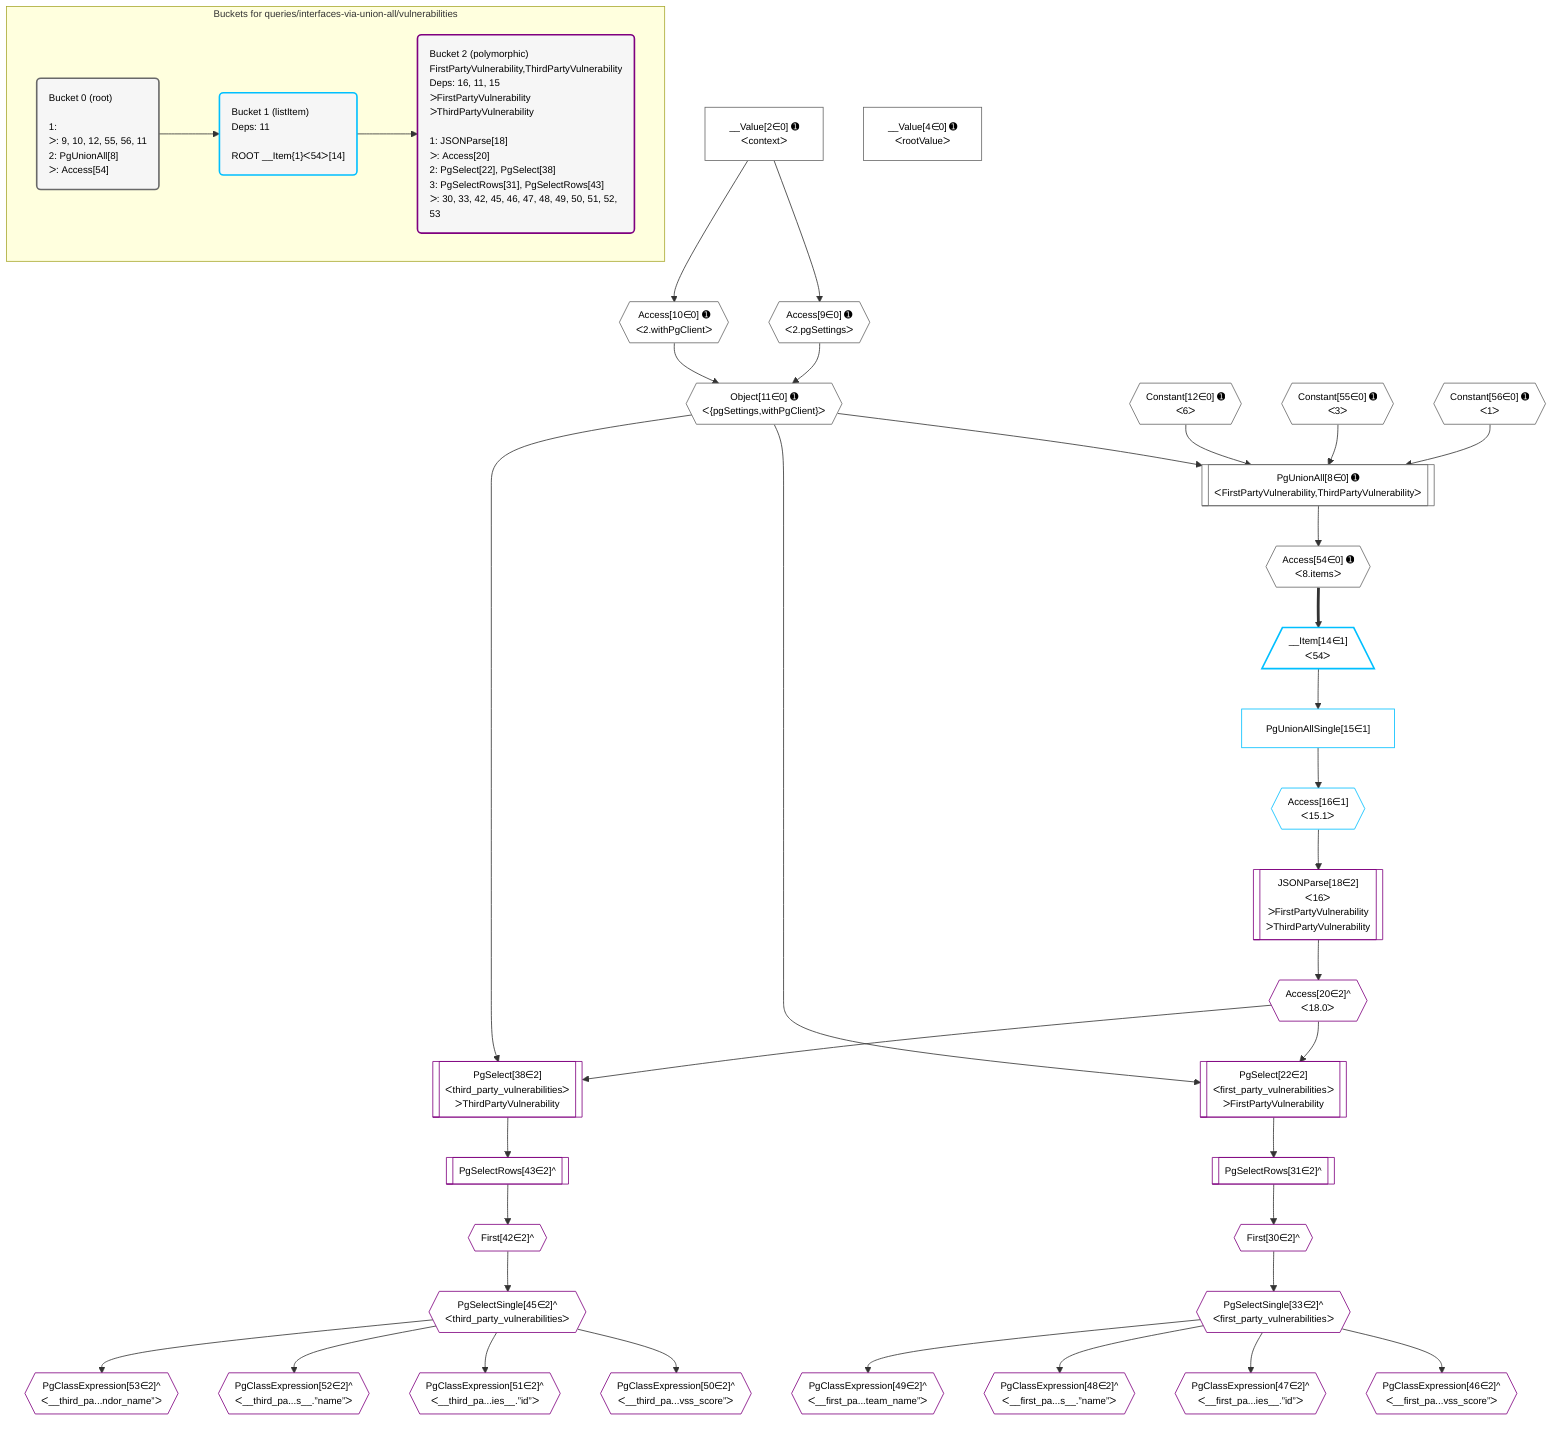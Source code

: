 %%{init: {'themeVariables': { 'fontSize': '12px'}}}%%
graph TD
    classDef path fill:#eee,stroke:#000,color:#000
    classDef plan fill:#fff,stroke-width:1px,color:#000
    classDef itemplan fill:#fff,stroke-width:2px,color:#000
    classDef unbatchedplan fill:#dff,stroke-width:1px,color:#000
    classDef sideeffectplan fill:#fcc,stroke-width:2px,color:#000
    classDef bucket fill:#f6f6f6,color:#000,stroke-width:2px,text-align:left

    subgraph "Buckets for queries/interfaces-via-union-all/vulnerabilities"
    Bucket0("Bucket 0 (root)<br /><br />1: <br />ᐳ: 9, 10, 12, 55, 56, 11<br />2: PgUnionAll[8]<br />ᐳ: Access[54]"):::bucket
    Bucket1("Bucket 1 (listItem)<br />Deps: 11<br /><br />ROOT __Item{1}ᐸ54ᐳ[14]"):::bucket
    Bucket2("Bucket 2 (polymorphic)<br />FirstPartyVulnerability,ThirdPartyVulnerability<br />Deps: 16, 11, 15<br />ᐳFirstPartyVulnerability<br />ᐳThirdPartyVulnerability<br /><br />1: JSONParse[18]<br />ᐳ: Access[20]<br />2: PgSelect[22], PgSelect[38]<br />3: PgSelectRows[31], PgSelectRows[43]<br />ᐳ: 30, 33, 42, 45, 46, 47, 48, 49, 50, 51, 52, 53"):::bucket
    end
    Bucket0 --> Bucket1
    Bucket1 --> Bucket2

    %% plan dependencies
    PgUnionAll8[["PgUnionAll[8∈0] ➊<br />ᐸFirstPartyVulnerability,ThirdPartyVulnerabilityᐳ"]]:::plan
    Object11{{"Object[11∈0] ➊<br />ᐸ{pgSettings,withPgClient}ᐳ"}}:::plan
    Constant12{{"Constant[12∈0] ➊<br />ᐸ6ᐳ"}}:::plan
    Constant55{{"Constant[55∈0] ➊<br />ᐸ3ᐳ"}}:::plan
    Constant56{{"Constant[56∈0] ➊<br />ᐸ1ᐳ"}}:::plan
    Object11 & Constant12 & Constant55 & Constant56 --> PgUnionAll8
    Access9{{"Access[9∈0] ➊<br />ᐸ2.pgSettingsᐳ"}}:::plan
    Access10{{"Access[10∈0] ➊<br />ᐸ2.withPgClientᐳ"}}:::plan
    Access9 & Access10 --> Object11
    __Value2["__Value[2∈0] ➊<br />ᐸcontextᐳ"]:::plan
    __Value2 --> Access9
    __Value2 --> Access10
    Access54{{"Access[54∈0] ➊<br />ᐸ8.itemsᐳ"}}:::plan
    PgUnionAll8 --> Access54
    __Value4["__Value[4∈0] ➊<br />ᐸrootValueᐳ"]:::plan
    __Item14[/"__Item[14∈1]<br />ᐸ54ᐳ"\]:::itemplan
    Access54 ==> __Item14
    PgUnionAllSingle15["PgUnionAllSingle[15∈1]"]:::plan
    __Item14 --> PgUnionAllSingle15
    Access16{{"Access[16∈1]<br />ᐸ15.1ᐳ"}}:::plan
    PgUnionAllSingle15 --> Access16
    PgSelect22[["PgSelect[22∈2]<br />ᐸfirst_party_vulnerabilitiesᐳ<br />ᐳFirstPartyVulnerability"]]:::plan
    Access20{{"Access[20∈2]^<br />ᐸ18.0ᐳ"}}:::plan
    Object11 & Access20 --> PgSelect22
    PgSelect38[["PgSelect[38∈2]<br />ᐸthird_party_vulnerabilitiesᐳ<br />ᐳThirdPartyVulnerability"]]:::plan
    Object11 & Access20 --> PgSelect38
    JSONParse18[["JSONParse[18∈2]<br />ᐸ16ᐳ<br />ᐳFirstPartyVulnerability<br />ᐳThirdPartyVulnerability"]]:::plan
    Access16 --> JSONParse18
    JSONParse18 --> Access20
    First30{{"First[30∈2]^"}}:::plan
    PgSelectRows31[["PgSelectRows[31∈2]^"]]:::plan
    PgSelectRows31 --> First30
    PgSelect22 --> PgSelectRows31
    PgSelectSingle33{{"PgSelectSingle[33∈2]^<br />ᐸfirst_party_vulnerabilitiesᐳ"}}:::plan
    First30 --> PgSelectSingle33
    First42{{"First[42∈2]^"}}:::plan
    PgSelectRows43[["PgSelectRows[43∈2]^"]]:::plan
    PgSelectRows43 --> First42
    PgSelect38 --> PgSelectRows43
    PgSelectSingle45{{"PgSelectSingle[45∈2]^<br />ᐸthird_party_vulnerabilitiesᐳ"}}:::plan
    First42 --> PgSelectSingle45
    PgClassExpression46{{"PgClassExpression[46∈2]^<br />ᐸ__first_pa...vss_score”ᐳ"}}:::plan
    PgSelectSingle33 --> PgClassExpression46
    PgClassExpression47{{"PgClassExpression[47∈2]^<br />ᐸ__first_pa...ies__.”id”ᐳ"}}:::plan
    PgSelectSingle33 --> PgClassExpression47
    PgClassExpression48{{"PgClassExpression[48∈2]^<br />ᐸ__first_pa...s__.”name”ᐳ"}}:::plan
    PgSelectSingle33 --> PgClassExpression48
    PgClassExpression49{{"PgClassExpression[49∈2]^<br />ᐸ__first_pa...team_name”ᐳ"}}:::plan
    PgSelectSingle33 --> PgClassExpression49
    PgClassExpression50{{"PgClassExpression[50∈2]^<br />ᐸ__third_pa...vss_score”ᐳ"}}:::plan
    PgSelectSingle45 --> PgClassExpression50
    PgClassExpression51{{"PgClassExpression[51∈2]^<br />ᐸ__third_pa...ies__.”id”ᐳ"}}:::plan
    PgSelectSingle45 --> PgClassExpression51
    PgClassExpression52{{"PgClassExpression[52∈2]^<br />ᐸ__third_pa...s__.”name”ᐳ"}}:::plan
    PgSelectSingle45 --> PgClassExpression52
    PgClassExpression53{{"PgClassExpression[53∈2]^<br />ᐸ__third_pa...ndor_name”ᐳ"}}:::plan
    PgSelectSingle45 --> PgClassExpression53

    %% define steps
    classDef bucket0 stroke:#696969
    class Bucket0,__Value2,__Value4,PgUnionAll8,Access9,Access10,Object11,Constant12,Access54,Constant55,Constant56 bucket0
    classDef bucket1 stroke:#00bfff
    class Bucket1,__Item14,PgUnionAllSingle15,Access16 bucket1
    classDef bucket2 stroke:#7f007f
    class Bucket2,JSONParse18,Access20,PgSelect22,First30,PgSelectRows31,PgSelectSingle33,PgSelect38,First42,PgSelectRows43,PgSelectSingle45,PgClassExpression46,PgClassExpression47,PgClassExpression48,PgClassExpression49,PgClassExpression50,PgClassExpression51,PgClassExpression52,PgClassExpression53 bucket2